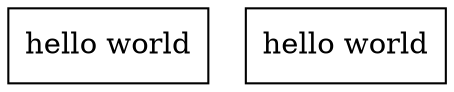 digraph G {

  v0 [label="hello world",shape="polygon",sides="4"]
  v1 [label="hello world",shape="polygon",sides="4"]

}